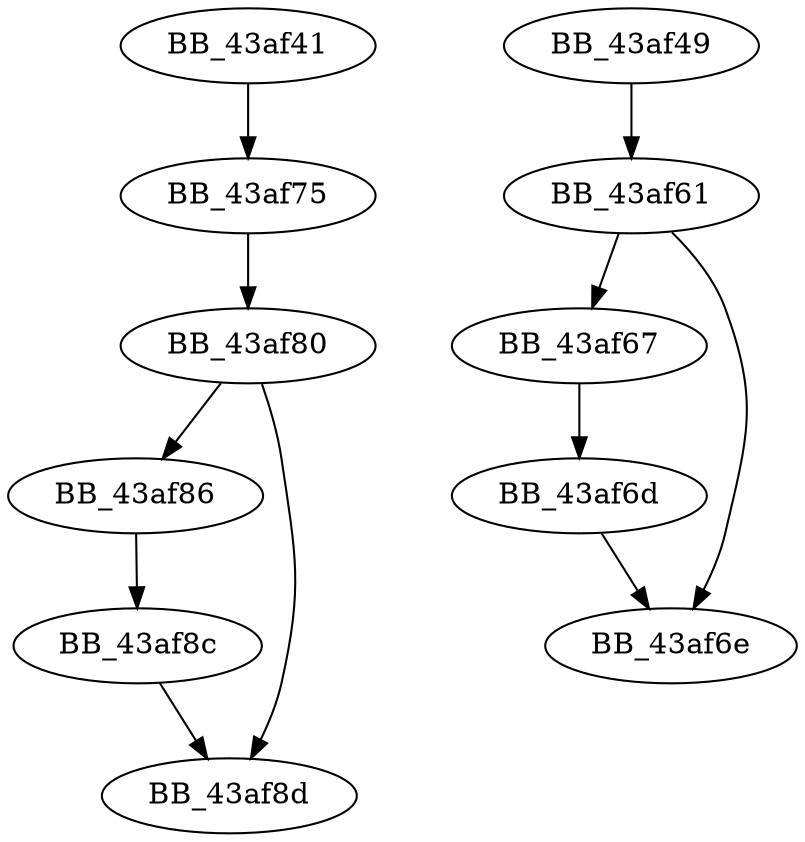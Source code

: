 DiGraph sub_43AF41{
BB_43af41->BB_43af75
BB_43af49->BB_43af61
BB_43af61->BB_43af67
BB_43af61->BB_43af6e
BB_43af67->BB_43af6d
BB_43af6d->BB_43af6e
BB_43af75->BB_43af80
BB_43af80->BB_43af86
BB_43af80->BB_43af8d
BB_43af86->BB_43af8c
BB_43af8c->BB_43af8d
}
